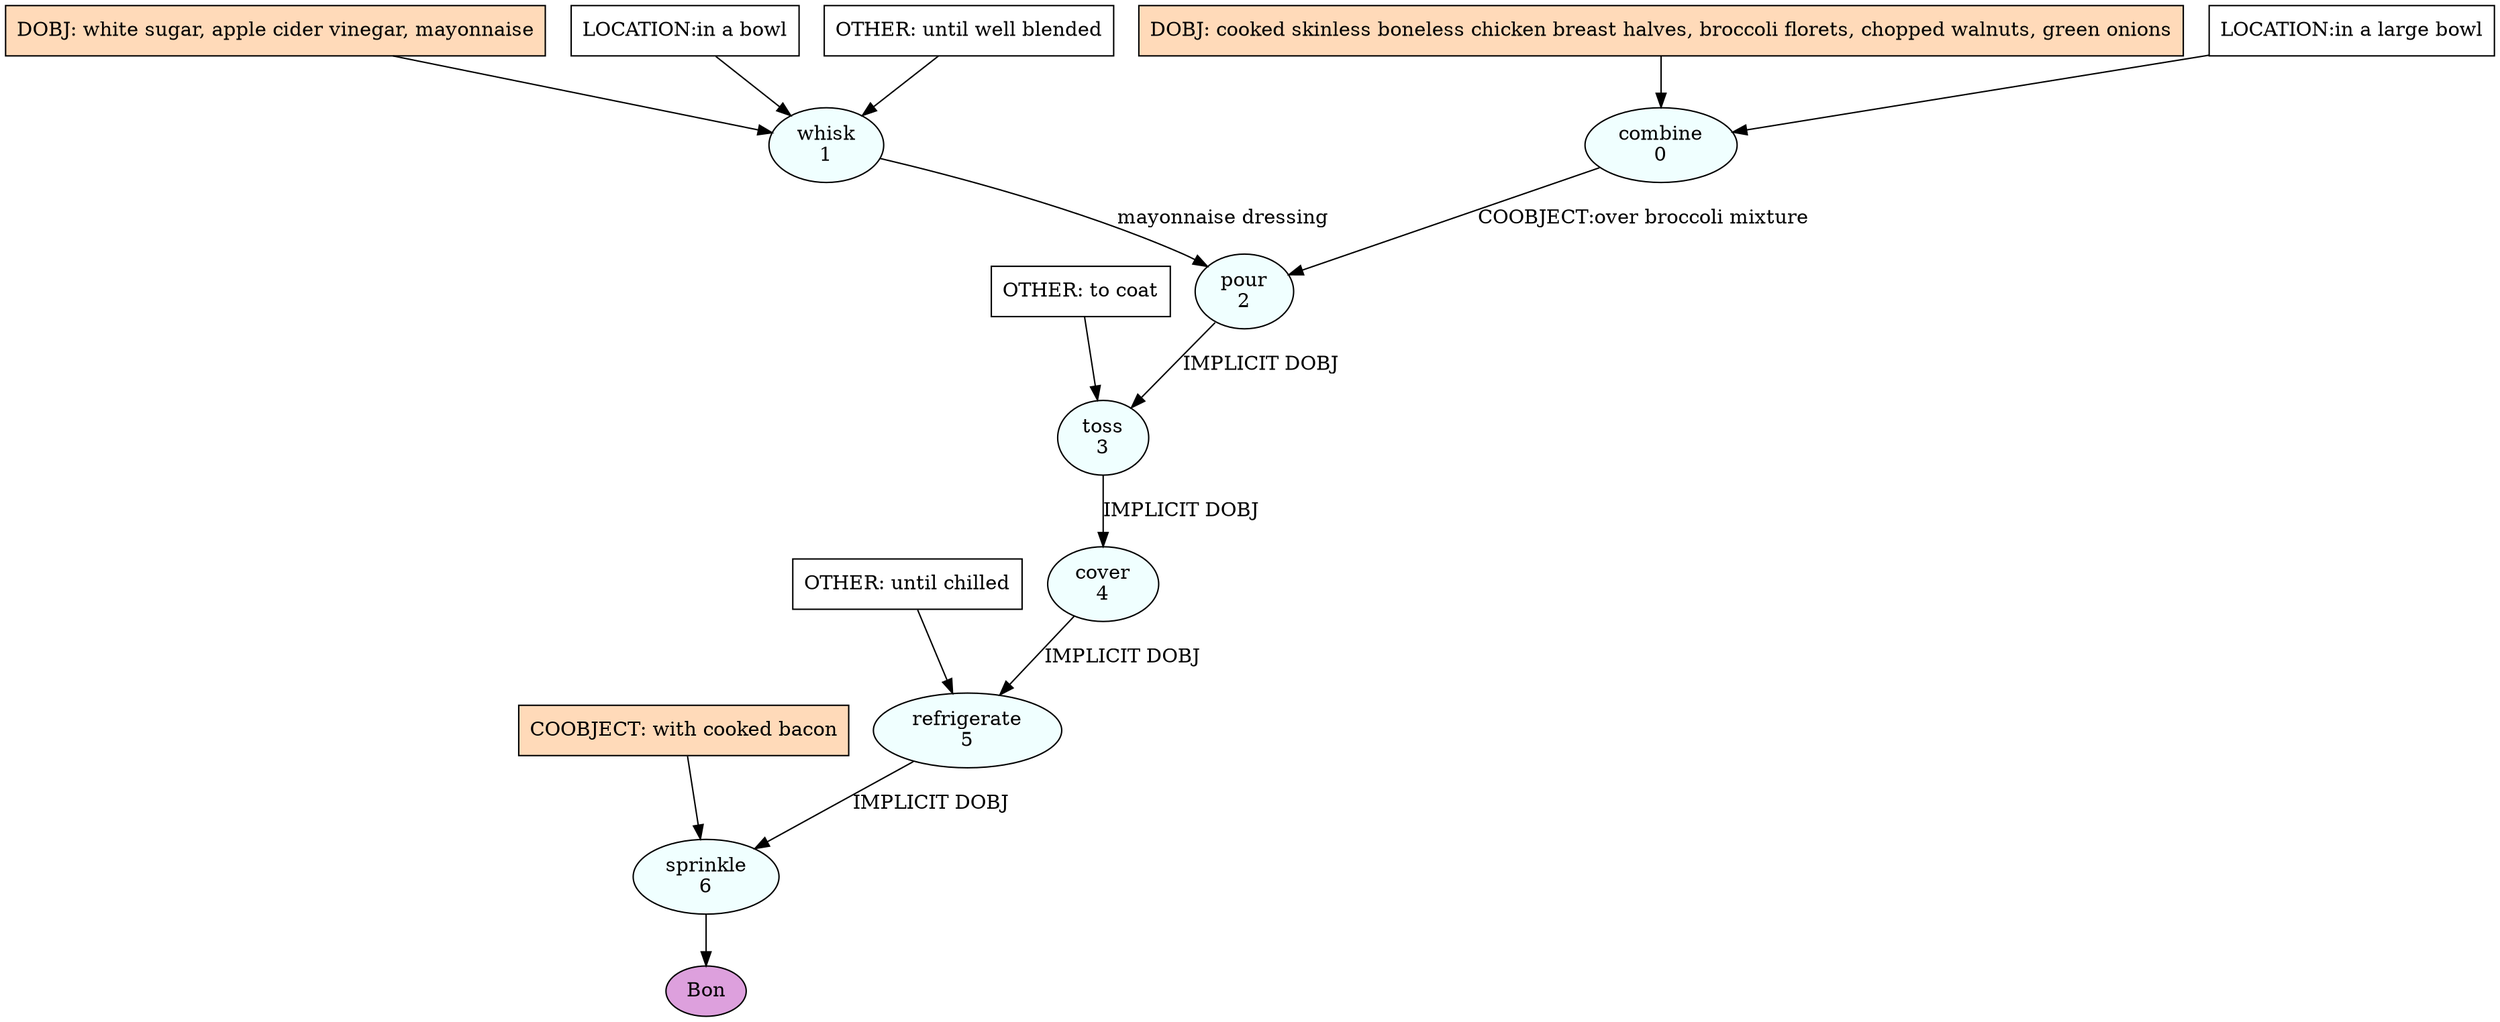 digraph recipe {
E0[label="combine
0", shape=oval, style=filled, fillcolor=azure]
E1[label="whisk
1", shape=oval, style=filled, fillcolor=azure]
E2[label="pour
2", shape=oval, style=filled, fillcolor=azure]
E3[label="toss
3", shape=oval, style=filled, fillcolor=azure]
E4[label="cover
4", shape=oval, style=filled, fillcolor=azure]
E5[label="refrigerate
5", shape=oval, style=filled, fillcolor=azure]
E6[label="sprinkle
6", shape=oval, style=filled, fillcolor=azure]
D0[label="DOBJ: cooked skinless boneless chicken breast halves, broccoli florets, chopped walnuts, green onions", shape=box, style=filled, fillcolor=peachpuff]
D0 -> E0
P0_0[label="LOCATION:in a large bowl", shape=box, style=filled, fillcolor=white]
P0_0 -> E0
D1[label="DOBJ: white sugar, apple cider vinegar, mayonnaise", shape=box, style=filled, fillcolor=peachpuff]
D1 -> E1
P1_0[label="LOCATION:in a bowl", shape=box, style=filled, fillcolor=white]
P1_0 -> E1
O1_0[label="OTHER: until well blended", shape=box, style=filled, fillcolor=white]
O1_0 -> E1
E1 -> E2 [label="mayonnaise dressing"]
E0 -> E2 [label="COOBJECT:over broccoli mixture"]
E2 -> E3 [label="IMPLICIT DOBJ"]
O3_0_0[label="OTHER: to coat", shape=box, style=filled, fillcolor=white]
O3_0_0 -> E3
E3 -> E4 [label="IMPLICIT DOBJ"]
E4 -> E5 [label="IMPLICIT DOBJ"]
O5_0_0[label="OTHER: until chilled", shape=box, style=filled, fillcolor=white]
O5_0_0 -> E5
E5 -> E6 [label="IMPLICIT DOBJ"]
P6_0_ing[label="COOBJECT: with cooked bacon", shape=box, style=filled, fillcolor=peachpuff]
P6_0_ing -> E6
EOR[label="Bon", shape=oval, style=filled, fillcolor=plum]
E6 -> EOR
}
